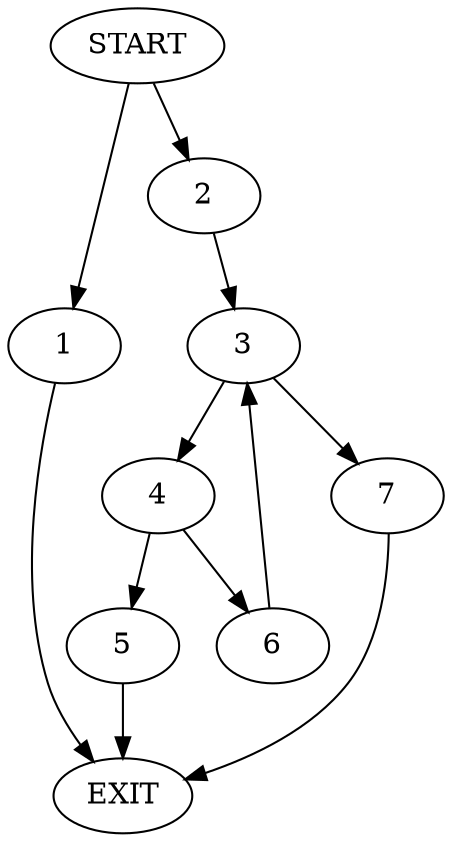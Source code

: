 digraph { 
0 [label="START"];
1;
2;
3;
4;
5;
6;
7;
8[label="EXIT"];
0 -> 1;
0 -> 2;
1 -> 8;
2 -> 3;
3 -> 4;
3 -> 7;
4 -> 5;
4 -> 6;
5 -> 8;
6 -> 3;
7 -> 8;
}